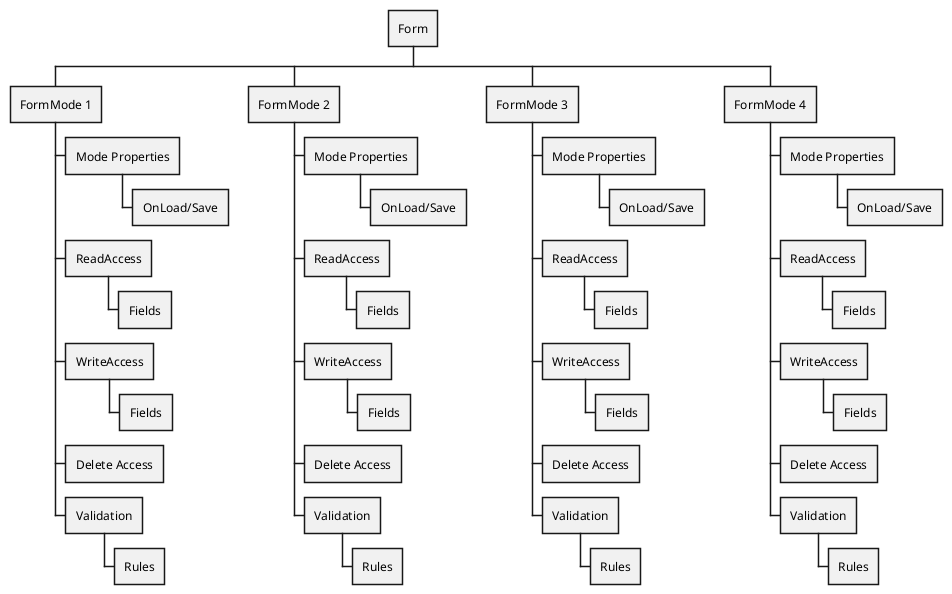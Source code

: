 @startwbs Formconfiguration
* Form
** FormMode 1
*** Mode Properties
**** OnLoad/Save
*** ReadAccess
**** Fields
*** WriteAccess
**** Fields
*** Delete Access
*** Validation
**** Rules
** FormMode 2
*** Mode Properties
**** OnLoad/Save
*** ReadAccess
**** Fields
*** WriteAccess
**** Fields
*** Delete Access
*** Validation
**** Rules
** FormMode 3
*** Mode Properties
**** OnLoad/Save
*** ReadAccess
**** Fields
*** WriteAccess
**** Fields
*** Delete Access
*** Validation
**** Rules
** FormMode 4
*** Mode Properties
**** OnLoad/Save
*** ReadAccess
**** Fields
*** WriteAccess
**** Fields
*** Delete Access
*** Validation
**** Rules
@endwbs